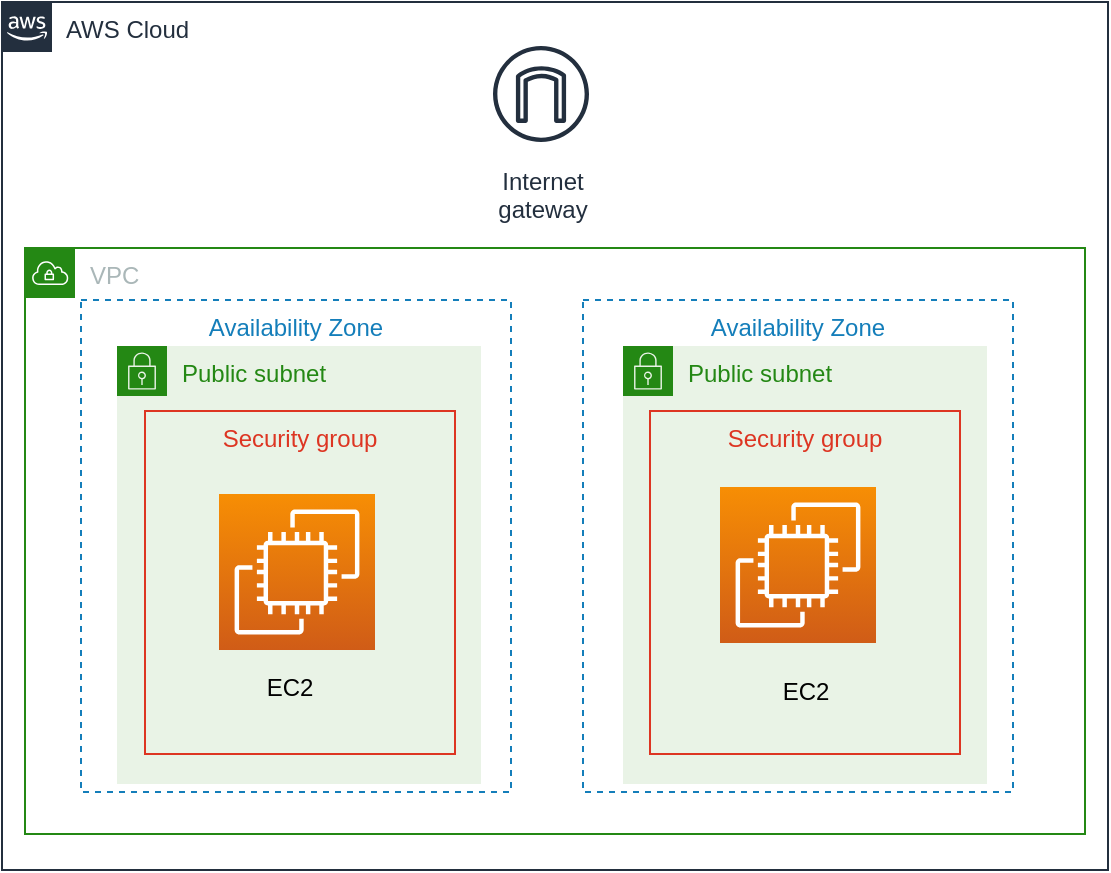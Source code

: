 <mxfile version="18.0.7" type="device"><diagram id="p_r39k2C8VQDpD7sSG5K" name="Page-1"><mxGraphModel dx="887" dy="542" grid="0" gridSize="10" guides="1" tooltips="1" connect="1" arrows="1" fold="1" page="1" pageScale="1" pageWidth="1654" pageHeight="2336" math="0" shadow="0"><root><mxCell id="0"/><mxCell id="1" parent="0"/><mxCell id="391eIyVWm8tNcbjRZnX0-19" value="AWS Cloud" style="points=[[0,0],[0.25,0],[0.5,0],[0.75,0],[1,0],[1,0.25],[1,0.5],[1,0.75],[1,1],[0.75,1],[0.5,1],[0.25,1],[0,1],[0,0.75],[0,0.5],[0,0.25]];outlineConnect=0;gradientColor=none;html=1;whiteSpace=wrap;fontSize=12;fontStyle=0;container=1;pointerEvents=0;collapsible=0;recursiveResize=0;shape=mxgraph.aws4.group;grIcon=mxgraph.aws4.group_aws_cloud_alt;strokeColor=#232F3E;fillColor=none;verticalAlign=top;align=left;spacingLeft=30;fontColor=#232F3E;dashed=0;" vertex="1" parent="1"><mxGeometry x="81" y="139" width="553" height="434" as="geometry"/></mxCell><mxCell id="391eIyVWm8tNcbjRZnX0-20" value="VPC" style="points=[[0,0],[0.25,0],[0.5,0],[0.75,0],[1,0],[1,0.25],[1,0.5],[1,0.75],[1,1],[0.75,1],[0.5,1],[0.25,1],[0,1],[0,0.75],[0,0.5],[0,0.25]];outlineConnect=0;gradientColor=none;html=1;whiteSpace=wrap;fontSize=12;fontStyle=0;container=1;pointerEvents=0;collapsible=0;recursiveResize=0;shape=mxgraph.aws4.group;grIcon=mxgraph.aws4.group_vpc;strokeColor=#248814;fillColor=none;verticalAlign=top;align=left;spacingLeft=30;fontColor=#AAB7B8;dashed=0;" vertex="1" parent="391eIyVWm8tNcbjRZnX0-19"><mxGeometry x="11.5" y="123" width="530" height="293" as="geometry"/></mxCell><mxCell id="391eIyVWm8tNcbjRZnX0-26" value="Availability Zone" style="fillColor=none;strokeColor=#147EBA;dashed=1;verticalAlign=top;fontStyle=0;fontColor=#147EBA;" vertex="1" parent="391eIyVWm8tNcbjRZnX0-20"><mxGeometry x="28" y="26" width="215" height="246" as="geometry"/></mxCell><mxCell id="391eIyVWm8tNcbjRZnX0-28" value="Availability Zone" style="fillColor=none;strokeColor=#147EBA;dashed=1;verticalAlign=top;fontStyle=0;fontColor=#147EBA;" vertex="1" parent="391eIyVWm8tNcbjRZnX0-20"><mxGeometry x="279" y="26" width="215" height="246" as="geometry"/></mxCell><mxCell id="391eIyVWm8tNcbjRZnX0-29" value="Public subnet" style="points=[[0,0],[0.25,0],[0.5,0],[0.75,0],[1,0],[1,0.25],[1,0.5],[1,0.75],[1,1],[0.75,1],[0.5,1],[0.25,1],[0,1],[0,0.75],[0,0.5],[0,0.25]];outlineConnect=0;gradientColor=none;html=1;whiteSpace=wrap;fontSize=12;fontStyle=0;container=1;pointerEvents=0;collapsible=0;recursiveResize=0;shape=mxgraph.aws4.group;grIcon=mxgraph.aws4.group_security_group;grStroke=0;strokeColor=#248814;fillColor=#E9F3E6;verticalAlign=top;align=left;spacingLeft=30;fontColor=#248814;dashed=0;" vertex="1" parent="391eIyVWm8tNcbjRZnX0-20"><mxGeometry x="46" y="49" width="182" height="219" as="geometry"/></mxCell><mxCell id="391eIyVWm8tNcbjRZnX0-30" value="Public subnet" style="points=[[0,0],[0.25,0],[0.5,0],[0.75,0],[1,0],[1,0.25],[1,0.5],[1,0.75],[1,1],[0.75,1],[0.5,1],[0.25,1],[0,1],[0,0.75],[0,0.5],[0,0.25]];outlineConnect=0;gradientColor=none;html=1;whiteSpace=wrap;fontSize=12;fontStyle=0;container=1;pointerEvents=0;collapsible=0;recursiveResize=0;shape=mxgraph.aws4.group;grIcon=mxgraph.aws4.group_security_group;grStroke=0;strokeColor=#248814;fillColor=#E9F3E6;verticalAlign=top;align=left;spacingLeft=30;fontColor=#248814;dashed=0;" vertex="1" parent="391eIyVWm8tNcbjRZnX0-20"><mxGeometry x="299" y="49" width="182" height="219" as="geometry"/></mxCell><mxCell id="391eIyVWm8tNcbjRZnX0-31" value="Security group" style="fillColor=none;strokeColor=#DD3522;verticalAlign=top;fontStyle=0;fontColor=#DD3522;" vertex="1" parent="391eIyVWm8tNcbjRZnX0-20"><mxGeometry x="60" y="81.5" width="155" height="171.5" as="geometry"/></mxCell><mxCell id="391eIyVWm8tNcbjRZnX0-32" value="Security group" style="fillColor=none;strokeColor=#DD3522;verticalAlign=top;fontStyle=0;fontColor=#DD3522;" vertex="1" parent="391eIyVWm8tNcbjRZnX0-20"><mxGeometry x="312.5" y="81.5" width="155" height="171.5" as="geometry"/></mxCell><mxCell id="391eIyVWm8tNcbjRZnX0-33" value="" style="sketch=0;points=[[0,0,0],[0.25,0,0],[0.5,0,0],[0.75,0,0],[1,0,0],[0,1,0],[0.25,1,0],[0.5,1,0],[0.75,1,0],[1,1,0],[0,0.25,0],[0,0.5,0],[0,0.75,0],[1,0.25,0],[1,0.5,0],[1,0.75,0]];outlineConnect=0;fontColor=#232F3E;gradientColor=#F78E04;gradientDirection=north;fillColor=#D05C17;strokeColor=#ffffff;dashed=0;verticalLabelPosition=bottom;verticalAlign=top;align=center;html=1;fontSize=12;fontStyle=0;aspect=fixed;shape=mxgraph.aws4.resourceIcon;resIcon=mxgraph.aws4.ec2;" vertex="1" parent="391eIyVWm8tNcbjRZnX0-20"><mxGeometry x="97" y="123" width="78" height="78" as="geometry"/></mxCell><mxCell id="391eIyVWm8tNcbjRZnX0-34" value="" style="sketch=0;points=[[0,0,0],[0.25,0,0],[0.5,0,0],[0.75,0,0],[1,0,0],[0,1,0],[0.25,1,0],[0.5,1,0],[0.75,1,0],[1,1,0],[0,0.25,0],[0,0.5,0],[0,0.75,0],[1,0.25,0],[1,0.5,0],[1,0.75,0]];outlineConnect=0;fontColor=#232F3E;gradientColor=#F78E04;gradientDirection=north;fillColor=#D05C17;strokeColor=#ffffff;dashed=0;verticalLabelPosition=bottom;verticalAlign=top;align=center;html=1;fontSize=12;fontStyle=0;aspect=fixed;shape=mxgraph.aws4.resourceIcon;resIcon=mxgraph.aws4.ec2;" vertex="1" parent="391eIyVWm8tNcbjRZnX0-20"><mxGeometry x="347.5" y="119.5" width="78" height="78" as="geometry"/></mxCell><mxCell id="391eIyVWm8tNcbjRZnX0-35" value="EC2" style="text;html=1;strokeColor=none;fillColor=none;align=center;verticalAlign=middle;whiteSpace=wrap;rounded=0;" vertex="1" parent="391eIyVWm8tNcbjRZnX0-20"><mxGeometry x="102" y="205" width="60" height="30" as="geometry"/></mxCell><mxCell id="391eIyVWm8tNcbjRZnX0-36" value="EC2" style="text;html=1;strokeColor=none;fillColor=none;align=center;verticalAlign=middle;whiteSpace=wrap;rounded=0;" vertex="1" parent="391eIyVWm8tNcbjRZnX0-20"><mxGeometry x="360" y="207" width="60" height="30" as="geometry"/></mxCell><mxCell id="391eIyVWm8tNcbjRZnX0-38" value="Internet&#10;gateway" style="sketch=0;outlineConnect=0;fontColor=#232F3E;gradientColor=none;strokeColor=#232F3E;fillColor=#ffffff;dashed=0;verticalLabelPosition=bottom;verticalAlign=top;align=center;html=1;fontSize=12;fontStyle=0;aspect=fixed;shape=mxgraph.aws4.resourceIcon;resIcon=mxgraph.aws4.internet_gateway;" vertex="1" parent="391eIyVWm8tNcbjRZnX0-19"><mxGeometry x="239.5" y="16" width="60" height="60" as="geometry"/></mxCell></root></mxGraphModel></diagram></mxfile>
